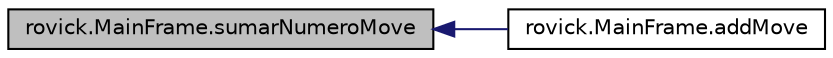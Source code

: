 digraph "rovick.MainFrame.sumarNumeroMove"
{
  edge [fontname="Helvetica",fontsize="10",labelfontname="Helvetica",labelfontsize="10"];
  node [fontname="Helvetica",fontsize="10",shape=record];
  rankdir="LR";
  Node61 [label="rovick.MainFrame.sumarNumeroMove",height=0.2,width=0.4,color="black", fillcolor="grey75", style="filled", fontcolor="black"];
  Node61 -> Node62 [dir="back",color="midnightblue",fontsize="10",style="solid",fontname="Helvetica"];
  Node62 [label="rovick.MainFrame.addMove",height=0.2,width=0.4,color="black", fillcolor="white", style="filled",URL="$group__MetdosAuxiliares.html#ga49c8ae6bbd67d575b5b9c8ee575a82ff",tooltip="Añade el movimiento al ArrayLista movimientos dependiendo de que movimiento sea. "];
}
